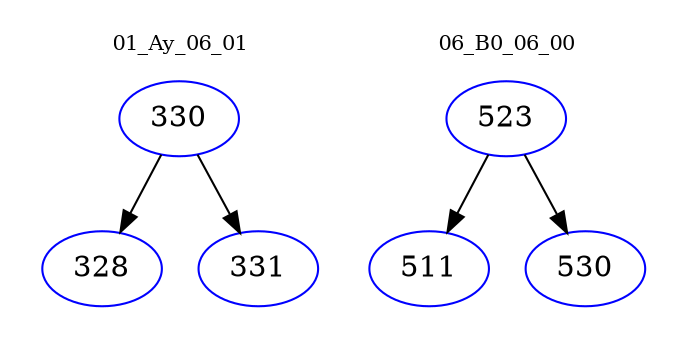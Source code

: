 digraph{
subgraph cluster_0 {
color = white
label = "01_Ay_06_01";
fontsize=10;
T0_330 [label="330", color="blue"]
T0_330 -> T0_328 [color="black"]
T0_328 [label="328", color="blue"]
T0_330 -> T0_331 [color="black"]
T0_331 [label="331", color="blue"]
}
subgraph cluster_1 {
color = white
label = "06_B0_06_00";
fontsize=10;
T1_523 [label="523", color="blue"]
T1_523 -> T1_511 [color="black"]
T1_511 [label="511", color="blue"]
T1_523 -> T1_530 [color="black"]
T1_530 [label="530", color="blue"]
}
}
